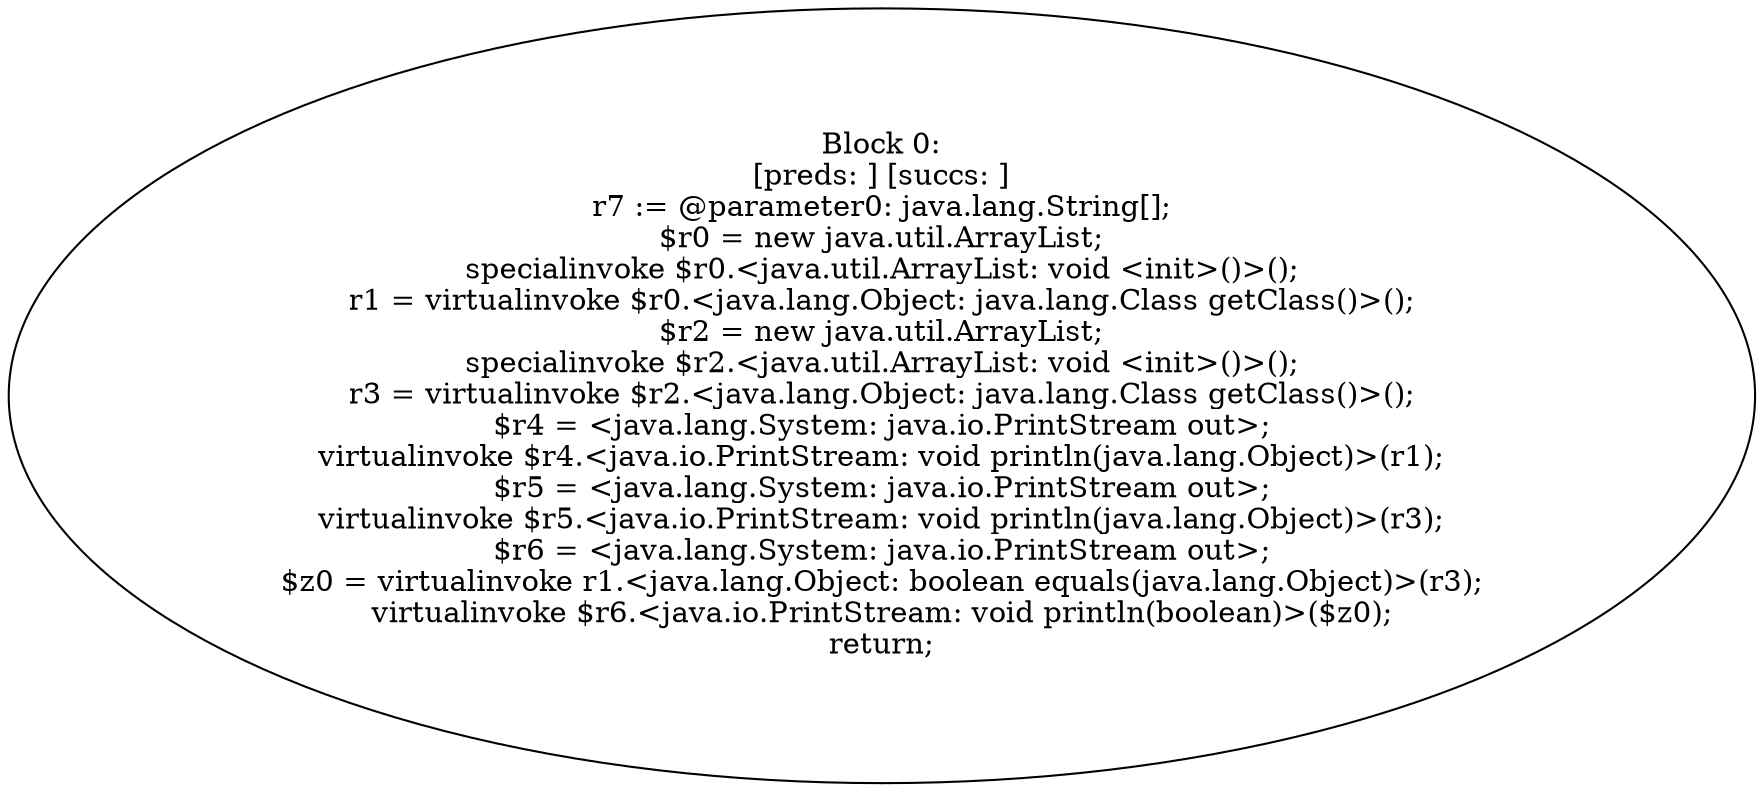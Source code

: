 digraph "unitGraph" {
    "Block 0:
[preds: ] [succs: ]
r7 := @parameter0: java.lang.String[];
$r0 = new java.util.ArrayList;
specialinvoke $r0.<java.util.ArrayList: void <init>()>();
r1 = virtualinvoke $r0.<java.lang.Object: java.lang.Class getClass()>();
$r2 = new java.util.ArrayList;
specialinvoke $r2.<java.util.ArrayList: void <init>()>();
r3 = virtualinvoke $r2.<java.lang.Object: java.lang.Class getClass()>();
$r4 = <java.lang.System: java.io.PrintStream out>;
virtualinvoke $r4.<java.io.PrintStream: void println(java.lang.Object)>(r1);
$r5 = <java.lang.System: java.io.PrintStream out>;
virtualinvoke $r5.<java.io.PrintStream: void println(java.lang.Object)>(r3);
$r6 = <java.lang.System: java.io.PrintStream out>;
$z0 = virtualinvoke r1.<java.lang.Object: boolean equals(java.lang.Object)>(r3);
virtualinvoke $r6.<java.io.PrintStream: void println(boolean)>($z0);
return;
"
}

